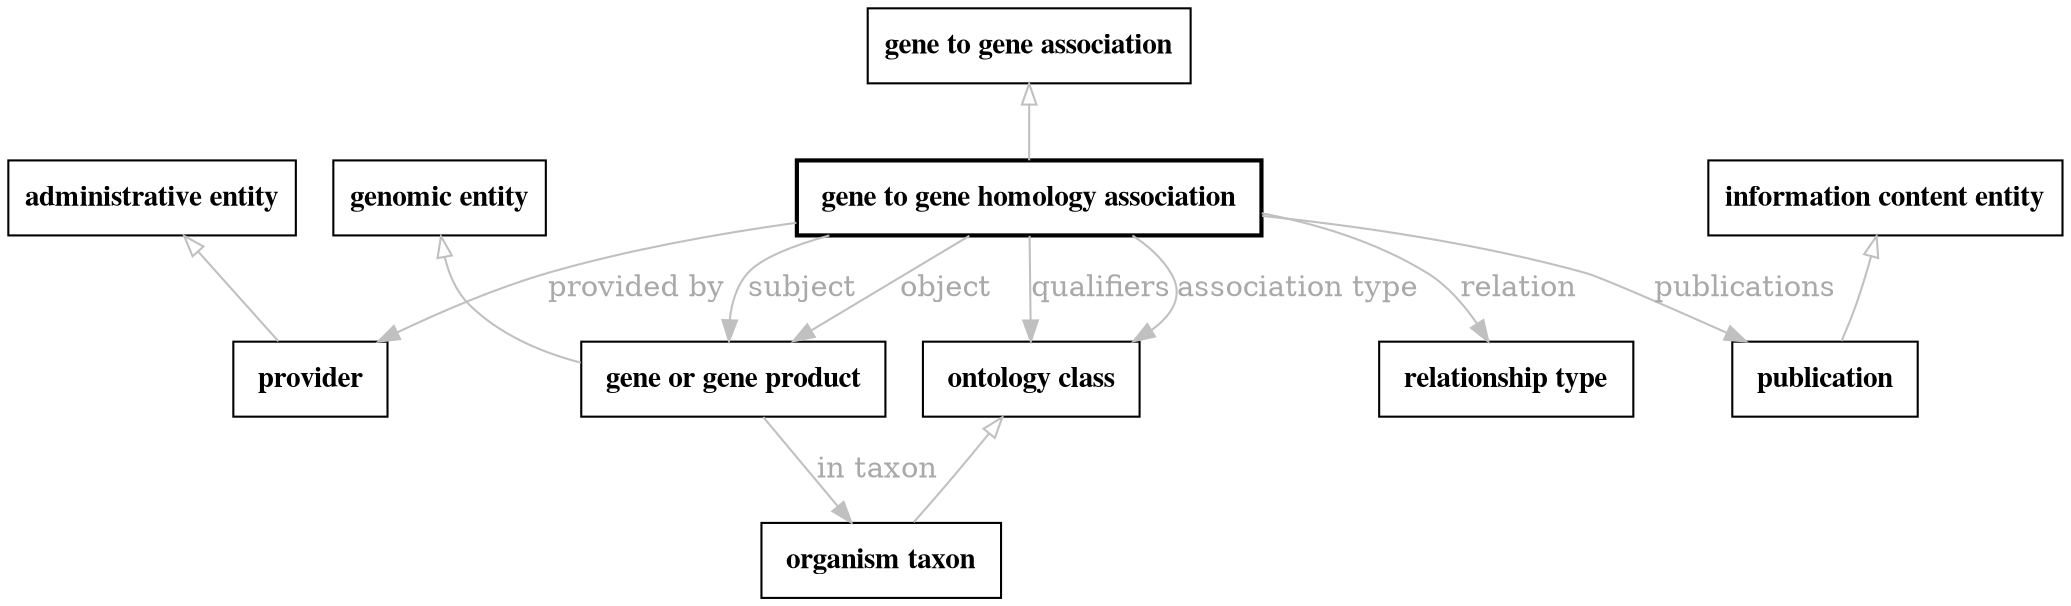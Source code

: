 // biolink model
digraph {
	graph [fontsize=32 penwidth=5]
	node [color=black fontname="times bold" shape=rectangle]
	edge [color=gray fontcolor=darkgray]
	"gene to gene homology association" [label=" gene to gene homology association " style=bold]
	"gene to gene association" -> "gene to gene homology association" [label="" arrowtail=onormal dir=back]
	"gene to gene homology association" -> provider [label="provided by"]
	provider [label=" provider " style=solid]
	"administrative entity" -> provider [label="" arrowtail=onormal dir=back]
	"gene to gene homology association" -> publication [label=publications]
	publication [label=" publication " style=solid]
	"information content entity" -> publication [label="" arrowtail=onormal dir=back]
	"gene to gene homology association" -> "ontology class" [label=qualifiers]
	"ontology class" [label=" ontology class " style=solid]
	"gene to gene homology association" -> "gene or gene product" [label=object]
	"gene or gene product" [label=" gene or gene product " style=solid]
	"genomic entity" -> "gene or gene product" [label="" arrowtail=onormal dir=back]
	"gene or gene product" -> "organism taxon" [label="in taxon"]
	"organism taxon" [label=" organism taxon " style=solid]
	"ontology class" -> "organism taxon" [label="" arrowtail=onormal dir=back]
	"gene to gene homology association" -> "relationship type" [label=relation]
	"relationship type" [label=" relationship type " style=solid]
	"gene to gene homology association" -> "gene or gene product" [label=subject]
	"gene to gene homology association" -> "ontology class" [label="association type"]
}
